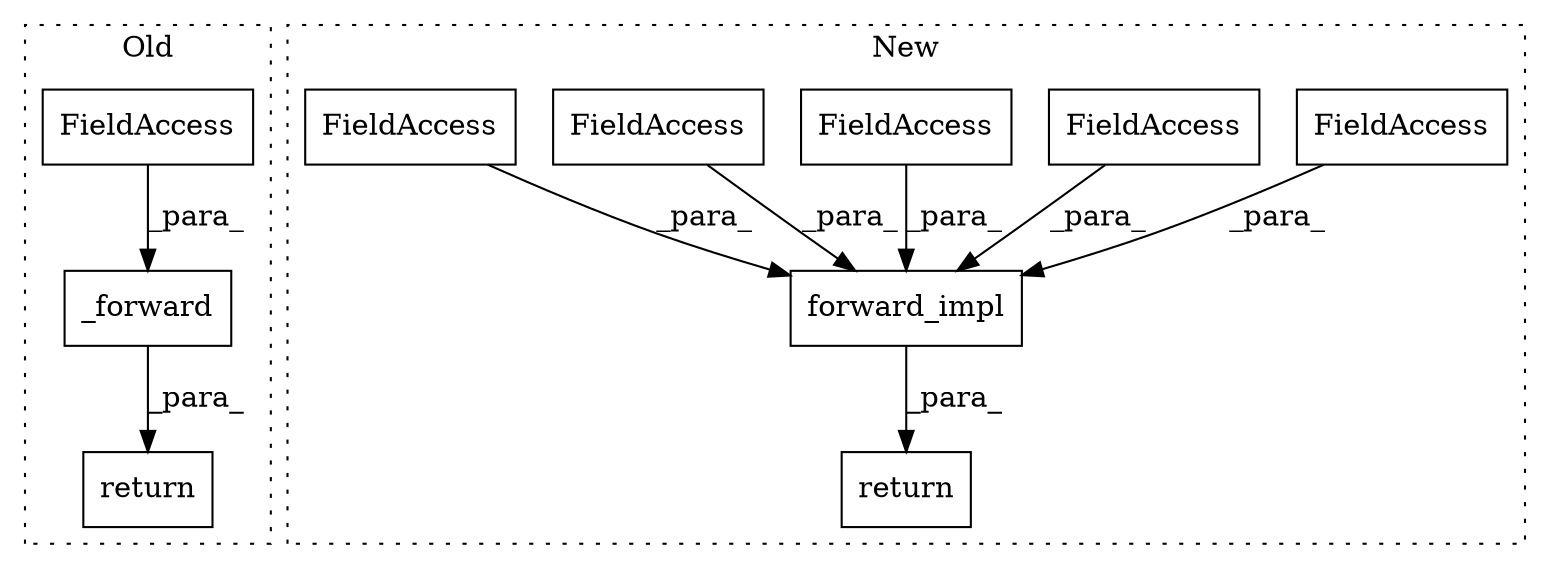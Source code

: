 digraph G {
subgraph cluster0 {
1 [label="_forward" a="32" s="7072,7087" l="9,1" shape="box"];
3 [label="FieldAccess" a="22" s="7081" l="6" shape="box"];
5 [label="return" a="41" s="7060" l="7" shape="box"];
label = "Old";
style="dotted";
}
subgraph cluster1 {
2 [label="forward_impl" a="32" s="2867,2925" l="13,1" shape="box"];
4 [label="return" a="41" s="2855" l="7" shape="box"];
6 [label="FieldAccess" a="22" s="2898" l="6" shape="box"];
7 [label="FieldAccess" a="22" s="2886" l="11" shape="box"];
8 [label="FieldAccess" a="22" s="2915" l="10" shape="box"];
9 [label="FieldAccess" a="22" s="2905" l="9" shape="box"];
10 [label="FieldAccess" a="22" s="2880" l="5" shape="box"];
label = "New";
style="dotted";
}
1 -> 5 [label="_para_"];
2 -> 4 [label="_para_"];
3 -> 1 [label="_para_"];
6 -> 2 [label="_para_"];
7 -> 2 [label="_para_"];
8 -> 2 [label="_para_"];
9 -> 2 [label="_para_"];
10 -> 2 [label="_para_"];
}